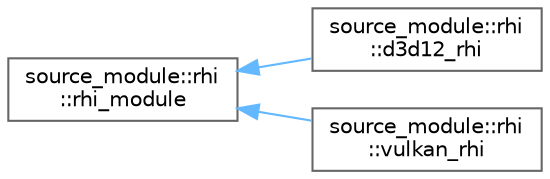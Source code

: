 digraph "类继承关系图"
{
 // LATEX_PDF_SIZE
  bgcolor="transparent";
  edge [fontname=Helvetica,fontsize=10,labelfontname=Helvetica,labelfontsize=10];
  node [fontname=Helvetica,fontsize=10,shape=box,height=0.2,width=0.4];
  rankdir="LR";
  Node0 [id="Node000000",label="source_module::rhi\l::rhi_module",height=0.2,width=0.4,color="grey40", fillcolor="white", style="filled",URL="$classsource__module_1_1rhi_1_1rhi__module.html",tooltip=" "];
  Node0 -> Node1 [id="edge5927_Node000000_Node000001",dir="back",color="steelblue1",style="solid",tooltip=" "];
  Node1 [id="Node000001",label="source_module::rhi\l::d3d12_rhi",height=0.2,width=0.4,color="grey40", fillcolor="white", style="filled",URL="$classsource__module_1_1rhi_1_1d3d12__rhi.html",tooltip=" "];
  Node0 -> Node2 [id="edge5928_Node000000_Node000002",dir="back",color="steelblue1",style="solid",tooltip=" "];
  Node2 [id="Node000002",label="source_module::rhi\l::vulkan_rhi",height=0.2,width=0.4,color="grey40", fillcolor="white", style="filled",URL="$classsource__module_1_1rhi_1_1vulkan__rhi.html",tooltip=" "];
}
